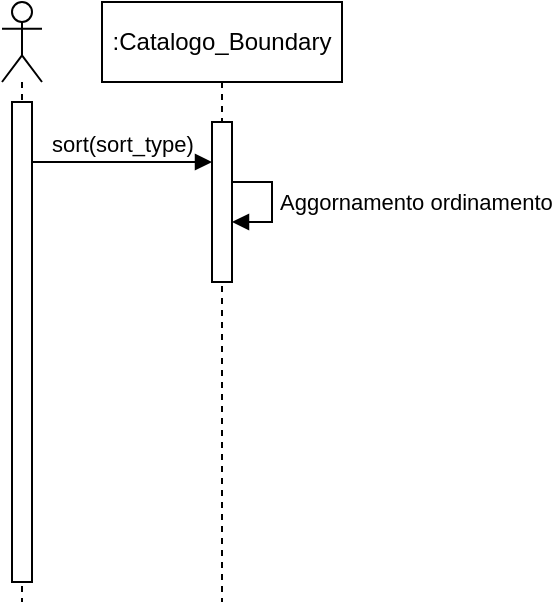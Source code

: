 <mxfile version="25.0.2">
  <diagram name="Page-1" id="2YBvvXClWsGukQMizWep">
    <mxGraphModel dx="1034" dy="511" grid="1" gridSize="10" guides="1" tooltips="1" connect="1" arrows="1" fold="1" page="1" pageScale="1" pageWidth="850" pageHeight="1100" math="0" shadow="0">
      <root>
        <mxCell id="0" />
        <mxCell id="1" parent="0" />
        <mxCell id="5rnwMgub0hvH1RucbIer-1" value="" style="shape=umlLifeline;perimeter=lifelinePerimeter;whiteSpace=wrap;html=1;container=1;dropTarget=0;collapsible=0;recursiveResize=0;outlineConnect=0;portConstraint=eastwest;newEdgeStyle={&quot;curved&quot;:0,&quot;rounded&quot;:0};participant=umlActor;" vertex="1" parent="1">
          <mxGeometry x="40" y="40" width="20" height="300" as="geometry" />
        </mxCell>
        <mxCell id="5rnwMgub0hvH1RucbIer-6" value="" style="html=1;points=[[0,0,0,0,5],[0,1,0,0,-5],[1,0,0,0,5],[1,1,0,0,-5]];perimeter=orthogonalPerimeter;outlineConnect=0;targetShapes=umlLifeline;portConstraint=eastwest;newEdgeStyle={&quot;curved&quot;:0,&quot;rounded&quot;:0};" vertex="1" parent="5rnwMgub0hvH1RucbIer-1">
          <mxGeometry x="5" y="50" width="10" height="240" as="geometry" />
        </mxCell>
        <mxCell id="5rnwMgub0hvH1RucbIer-2" value=":Catalogo_Boundary" style="shape=umlLifeline;perimeter=lifelinePerimeter;whiteSpace=wrap;html=1;container=1;dropTarget=0;collapsible=0;recursiveResize=0;outlineConnect=0;portConstraint=eastwest;newEdgeStyle={&quot;curved&quot;:0,&quot;rounded&quot;:0};" vertex="1" parent="1">
          <mxGeometry x="90" y="40" width="120" height="300" as="geometry" />
        </mxCell>
        <mxCell id="5rnwMgub0hvH1RucbIer-8" value="" style="html=1;points=[[0,0,0,0,5],[0,1,0,0,-5],[1,0,0,0,5],[1,1,0,0,-5]];perimeter=orthogonalPerimeter;outlineConnect=0;targetShapes=umlLifeline;portConstraint=eastwest;newEdgeStyle={&quot;curved&quot;:0,&quot;rounded&quot;:0};" vertex="1" parent="5rnwMgub0hvH1RucbIer-2">
          <mxGeometry x="55" y="60" width="10" height="80" as="geometry" />
        </mxCell>
        <mxCell id="5rnwMgub0hvH1RucbIer-10" value="Aggornamento ordinamento" style="html=1;align=left;spacingLeft=2;endArrow=block;rounded=0;edgeStyle=orthogonalEdgeStyle;curved=0;rounded=0;" edge="1" target="5rnwMgub0hvH1RucbIer-8" parent="5rnwMgub0hvH1RucbIer-2" source="5rnwMgub0hvH1RucbIer-8">
          <mxGeometry relative="1" as="geometry">
            <mxPoint x="100" y="90" as="sourcePoint" />
            <Array as="points" />
            <mxPoint x="105" y="120" as="targetPoint" />
          </mxGeometry>
        </mxCell>
        <mxCell id="5rnwMgub0hvH1RucbIer-7" value="sort(sort_type)" style="html=1;verticalAlign=bottom;endArrow=block;curved=0;rounded=0;" edge="1" parent="1" source="5rnwMgub0hvH1RucbIer-6" target="5rnwMgub0hvH1RucbIer-8">
          <mxGeometry width="80" relative="1" as="geometry">
            <mxPoint x="210" y="140" as="sourcePoint" />
            <mxPoint x="290" y="140" as="targetPoint" />
            <Array as="points">
              <mxPoint x="120" y="120" />
            </Array>
          </mxGeometry>
        </mxCell>
      </root>
    </mxGraphModel>
  </diagram>
</mxfile>
